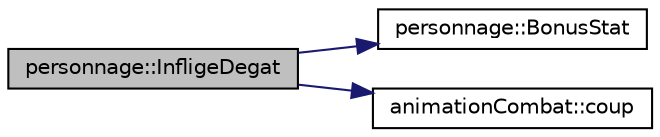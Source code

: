 digraph "personnage::InfligeDegat"
{
  edge [fontname="Helvetica",fontsize="10",labelfontname="Helvetica",labelfontsize="10"];
  node [fontname="Helvetica",fontsize="10",shape=record];
  rankdir="LR";
  Node77 [label="personnage::InfligeDegat",height=0.2,width=0.4,color="black", fillcolor="grey75", style="filled", fontcolor="black"];
  Node77 -> Node78 [color="midnightblue",fontsize="10",style="solid",fontname="Helvetica"];
  Node78 [label="personnage::BonusStat",height=0.2,width=0.4,color="black", fillcolor="white", style="filled",URL="$classpersonnage.html#a4682ab356ead77283d2b0f62e230b5a1",tooltip="calcul un bonus en fonction de la caractristique du personnage "];
  Node77 -> Node79 [color="midnightblue",fontsize="10",style="solid",fontname="Helvetica"];
  Node79 [label="animationCombat::coup",height=0.2,width=0.4,color="black", fillcolor="white", style="filled",URL="$classanimation_combat.html#a6036a41df3714dadffa186a80f961886",tooltip="affiche une animation d&#39;un coup d&#39;epee "];
}
